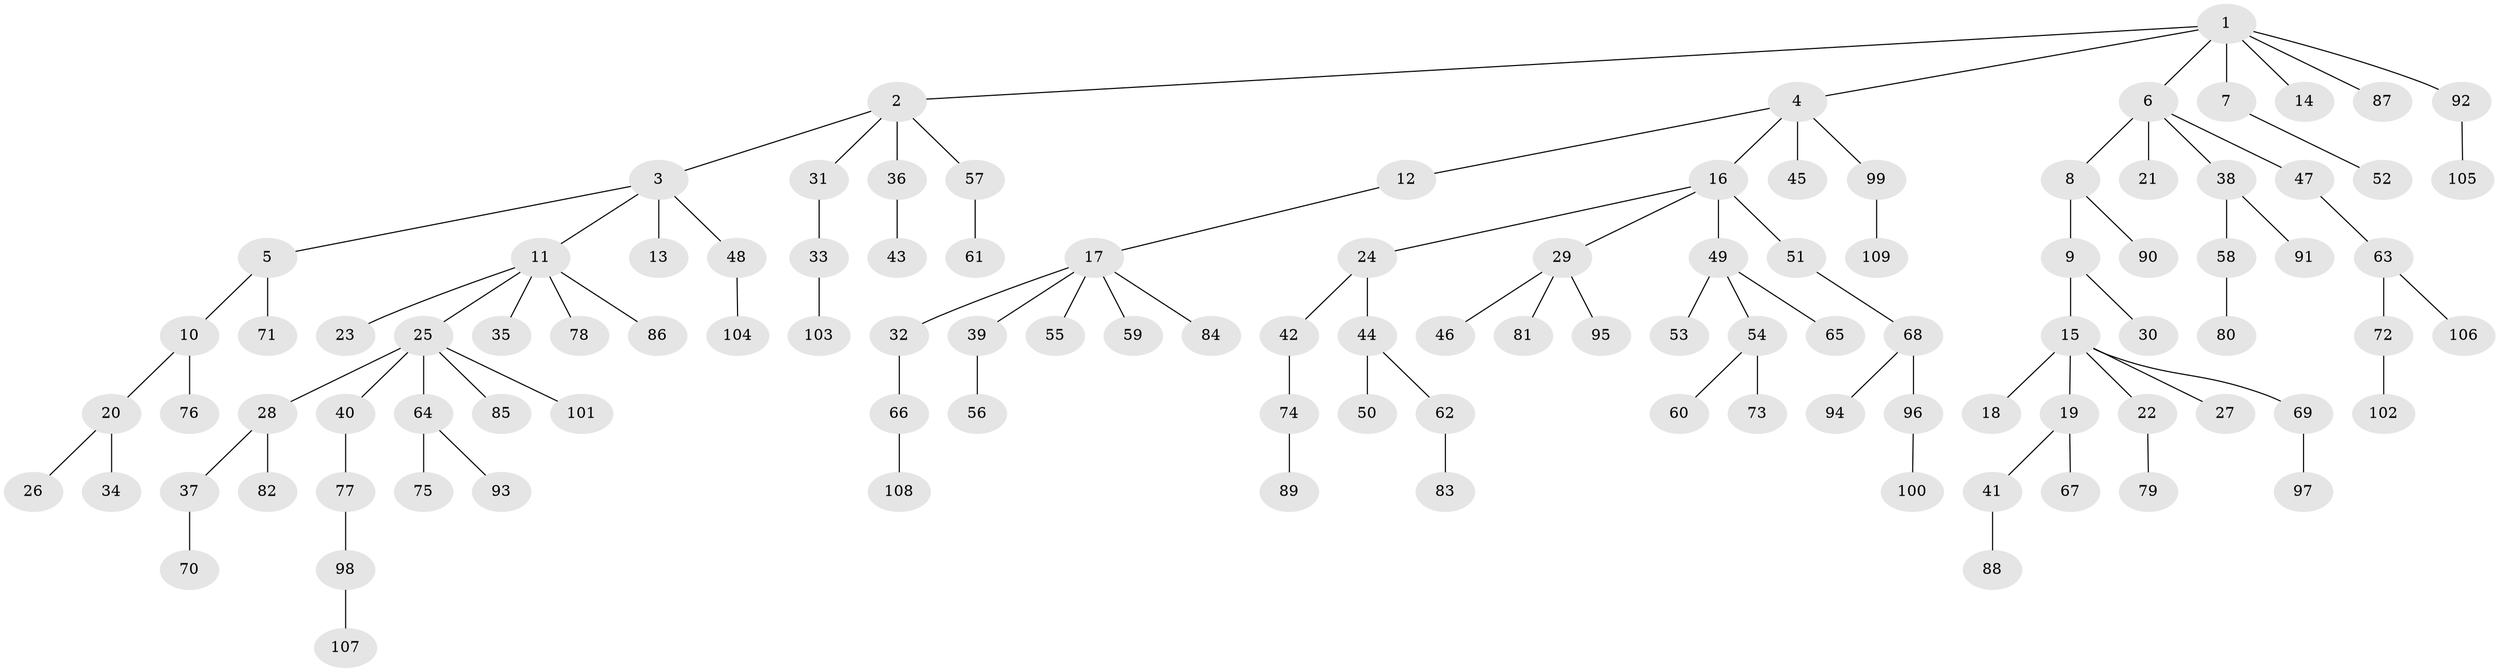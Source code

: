 // Generated by graph-tools (version 1.1) at 2025/26/03/09/25 03:26:30]
// undirected, 109 vertices, 108 edges
graph export_dot {
graph [start="1"]
  node [color=gray90,style=filled];
  1;
  2;
  3;
  4;
  5;
  6;
  7;
  8;
  9;
  10;
  11;
  12;
  13;
  14;
  15;
  16;
  17;
  18;
  19;
  20;
  21;
  22;
  23;
  24;
  25;
  26;
  27;
  28;
  29;
  30;
  31;
  32;
  33;
  34;
  35;
  36;
  37;
  38;
  39;
  40;
  41;
  42;
  43;
  44;
  45;
  46;
  47;
  48;
  49;
  50;
  51;
  52;
  53;
  54;
  55;
  56;
  57;
  58;
  59;
  60;
  61;
  62;
  63;
  64;
  65;
  66;
  67;
  68;
  69;
  70;
  71;
  72;
  73;
  74;
  75;
  76;
  77;
  78;
  79;
  80;
  81;
  82;
  83;
  84;
  85;
  86;
  87;
  88;
  89;
  90;
  91;
  92;
  93;
  94;
  95;
  96;
  97;
  98;
  99;
  100;
  101;
  102;
  103;
  104;
  105;
  106;
  107;
  108;
  109;
  1 -- 2;
  1 -- 4;
  1 -- 6;
  1 -- 7;
  1 -- 14;
  1 -- 87;
  1 -- 92;
  2 -- 3;
  2 -- 31;
  2 -- 36;
  2 -- 57;
  3 -- 5;
  3 -- 11;
  3 -- 13;
  3 -- 48;
  4 -- 12;
  4 -- 16;
  4 -- 45;
  4 -- 99;
  5 -- 10;
  5 -- 71;
  6 -- 8;
  6 -- 21;
  6 -- 38;
  6 -- 47;
  7 -- 52;
  8 -- 9;
  8 -- 90;
  9 -- 15;
  9 -- 30;
  10 -- 20;
  10 -- 76;
  11 -- 23;
  11 -- 25;
  11 -- 35;
  11 -- 78;
  11 -- 86;
  12 -- 17;
  15 -- 18;
  15 -- 19;
  15 -- 22;
  15 -- 27;
  15 -- 69;
  16 -- 24;
  16 -- 29;
  16 -- 49;
  16 -- 51;
  17 -- 32;
  17 -- 39;
  17 -- 55;
  17 -- 59;
  17 -- 84;
  19 -- 41;
  19 -- 67;
  20 -- 26;
  20 -- 34;
  22 -- 79;
  24 -- 42;
  24 -- 44;
  25 -- 28;
  25 -- 40;
  25 -- 64;
  25 -- 85;
  25 -- 101;
  28 -- 37;
  28 -- 82;
  29 -- 46;
  29 -- 81;
  29 -- 95;
  31 -- 33;
  32 -- 66;
  33 -- 103;
  36 -- 43;
  37 -- 70;
  38 -- 58;
  38 -- 91;
  39 -- 56;
  40 -- 77;
  41 -- 88;
  42 -- 74;
  44 -- 50;
  44 -- 62;
  47 -- 63;
  48 -- 104;
  49 -- 53;
  49 -- 54;
  49 -- 65;
  51 -- 68;
  54 -- 60;
  54 -- 73;
  57 -- 61;
  58 -- 80;
  62 -- 83;
  63 -- 72;
  63 -- 106;
  64 -- 75;
  64 -- 93;
  66 -- 108;
  68 -- 94;
  68 -- 96;
  69 -- 97;
  72 -- 102;
  74 -- 89;
  77 -- 98;
  92 -- 105;
  96 -- 100;
  98 -- 107;
  99 -- 109;
}
